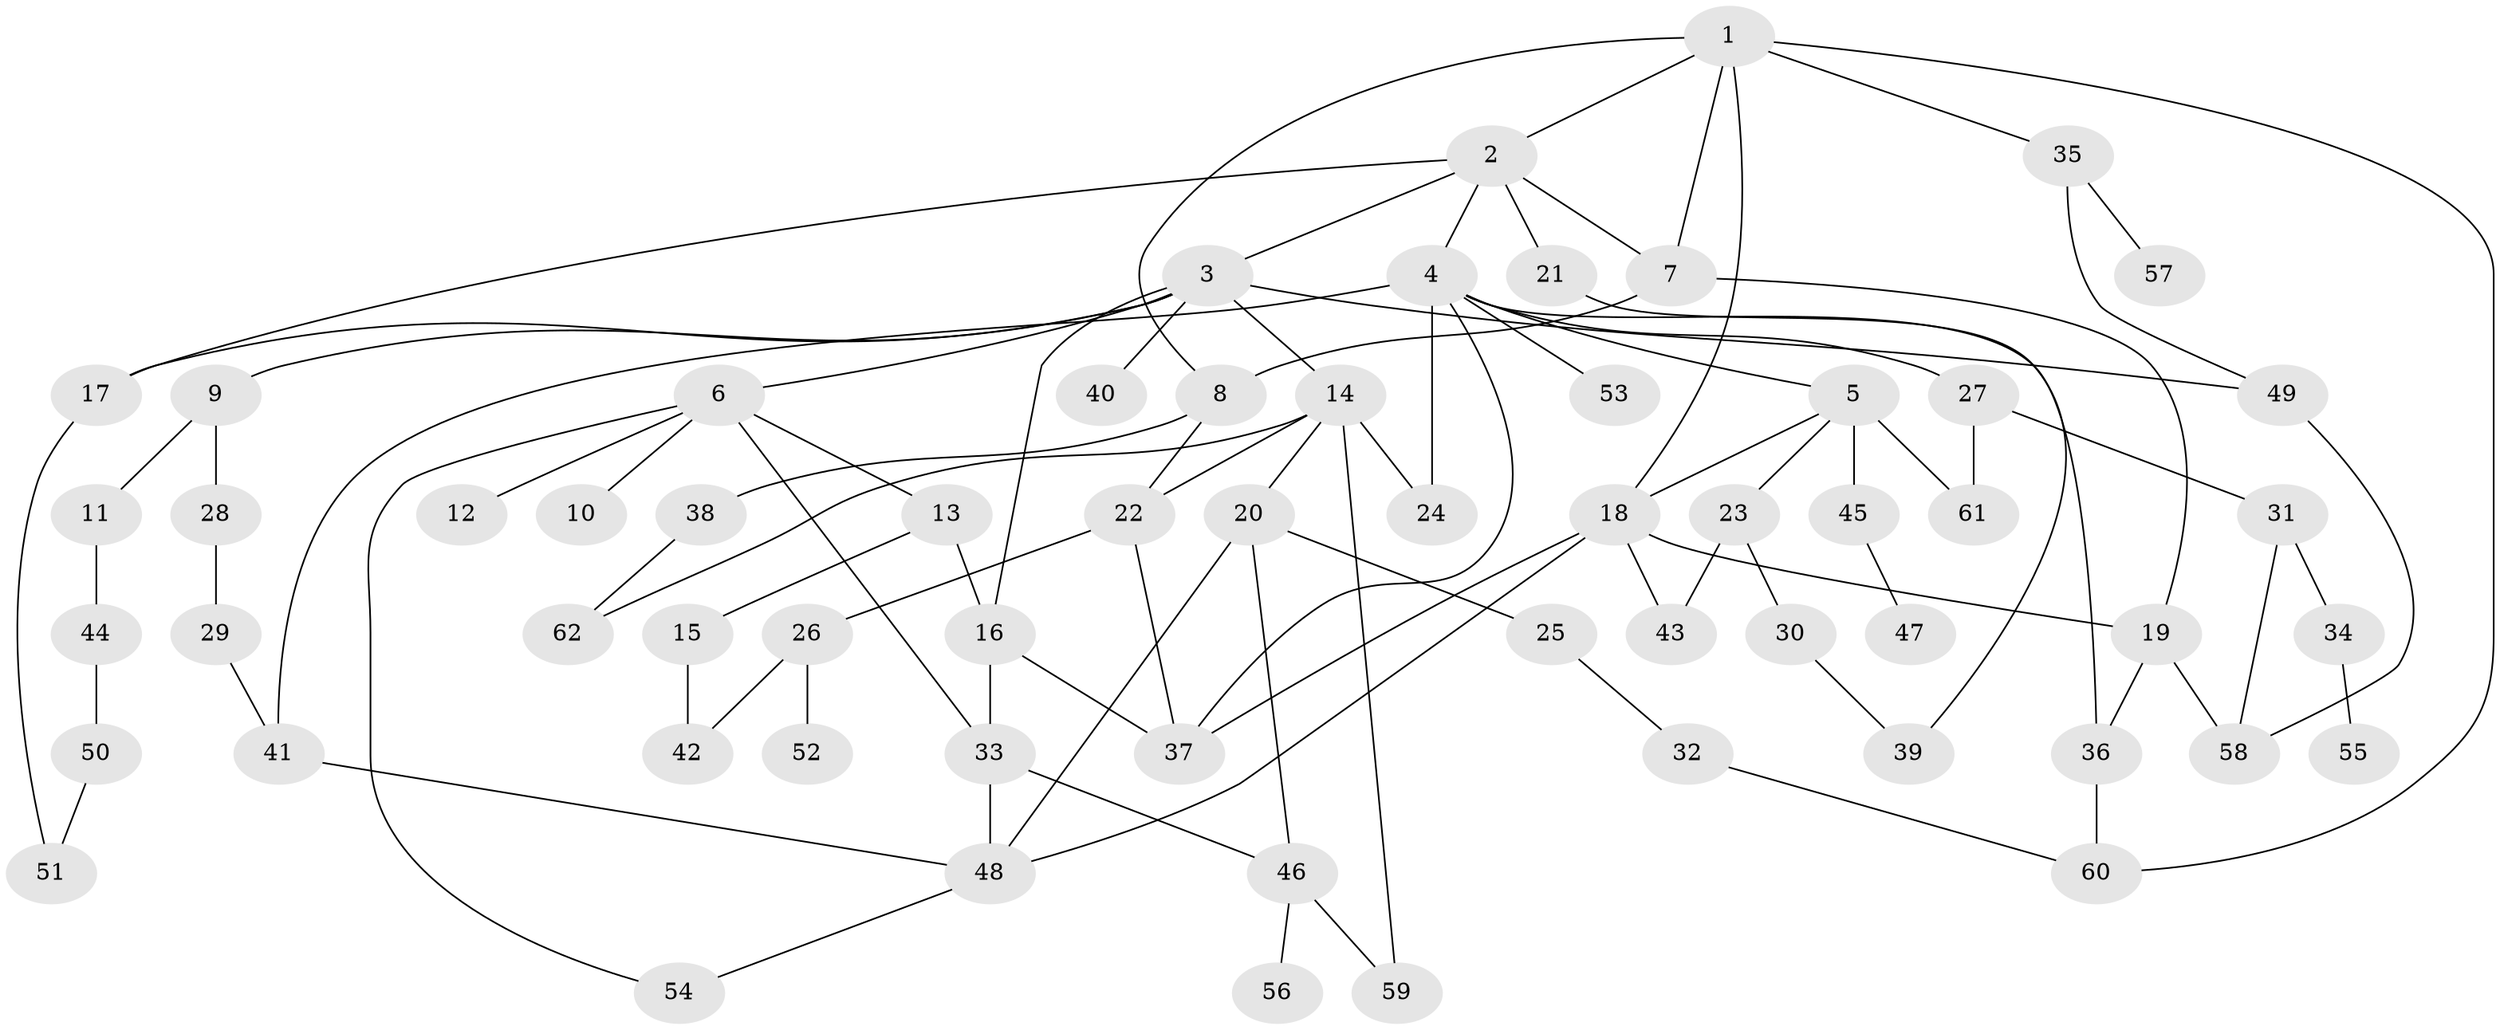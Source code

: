 // coarse degree distribution, {9: 0.05128205128205128, 7: 0.02564102564102564, 11: 0.02564102564102564, 5: 0.10256410256410256, 6: 0.07692307692307693, 1: 0.15384615384615385, 2: 0.38461538461538464, 3: 0.10256410256410256, 4: 0.07692307692307693}
// Generated by graph-tools (version 1.1) at 2025/41/03/06/25 10:41:25]
// undirected, 62 vertices, 92 edges
graph export_dot {
graph [start="1"]
  node [color=gray90,style=filled];
  1;
  2;
  3;
  4;
  5;
  6;
  7;
  8;
  9;
  10;
  11;
  12;
  13;
  14;
  15;
  16;
  17;
  18;
  19;
  20;
  21;
  22;
  23;
  24;
  25;
  26;
  27;
  28;
  29;
  30;
  31;
  32;
  33;
  34;
  35;
  36;
  37;
  38;
  39;
  40;
  41;
  42;
  43;
  44;
  45;
  46;
  47;
  48;
  49;
  50;
  51;
  52;
  53;
  54;
  55;
  56;
  57;
  58;
  59;
  60;
  61;
  62;
  1 -- 2;
  1 -- 7;
  1 -- 18;
  1 -- 35;
  1 -- 8;
  1 -- 60;
  2 -- 3;
  2 -- 4;
  2 -- 21;
  2 -- 7;
  2 -- 17;
  3 -- 6;
  3 -- 9;
  3 -- 14;
  3 -- 16;
  3 -- 17;
  3 -- 40;
  3 -- 49;
  4 -- 5;
  4 -- 27;
  4 -- 53;
  4 -- 24;
  4 -- 37;
  4 -- 41;
  4 -- 36;
  5 -- 23;
  5 -- 45;
  5 -- 61;
  5 -- 18;
  6 -- 10;
  6 -- 12;
  6 -- 13;
  6 -- 33;
  6 -- 54;
  7 -- 8;
  7 -- 19;
  8 -- 38;
  8 -- 22;
  9 -- 11;
  9 -- 28;
  11 -- 44;
  13 -- 15;
  13 -- 16;
  14 -- 20;
  14 -- 22;
  14 -- 24;
  14 -- 62;
  14 -- 59;
  15 -- 42;
  16 -- 37;
  16 -- 33;
  17 -- 51;
  18 -- 19;
  18 -- 37;
  18 -- 48;
  18 -- 43;
  19 -- 36;
  19 -- 58;
  20 -- 25;
  20 -- 46;
  20 -- 48;
  21 -- 39;
  22 -- 26;
  22 -- 37;
  23 -- 30;
  23 -- 43;
  25 -- 32;
  26 -- 52;
  26 -- 42;
  27 -- 31;
  27 -- 61;
  28 -- 29;
  29 -- 41;
  30 -- 39;
  31 -- 34;
  31 -- 58;
  32 -- 60;
  33 -- 48;
  33 -- 46;
  34 -- 55;
  35 -- 57;
  35 -- 49;
  36 -- 60;
  38 -- 62;
  41 -- 48;
  44 -- 50;
  45 -- 47;
  46 -- 56;
  46 -- 59;
  48 -- 54;
  49 -- 58;
  50 -- 51;
}
